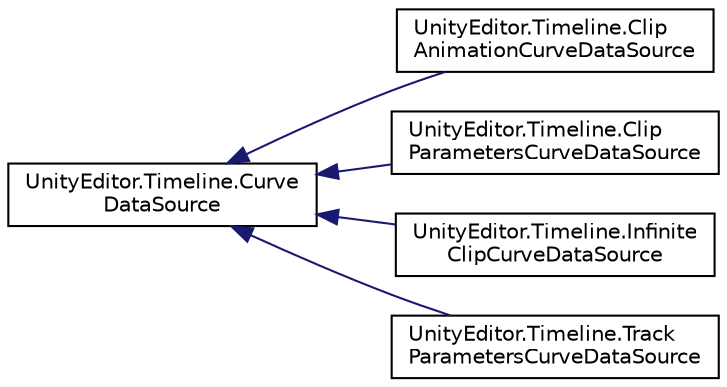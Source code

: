 digraph "Graphical Class Hierarchy"
{
 // LATEX_PDF_SIZE
  edge [fontname="Helvetica",fontsize="10",labelfontname="Helvetica",labelfontsize="10"];
  node [fontname="Helvetica",fontsize="10",shape=record];
  rankdir="LR";
  Node0 [label="UnityEditor.Timeline.Curve\lDataSource",height=0.2,width=0.4,color="black", fillcolor="white", style="filled",URL="$class_unity_editor_1_1_timeline_1_1_curve_data_source.html",tooltip=" "];
  Node0 -> Node1 [dir="back",color="midnightblue",fontsize="10",style="solid",fontname="Helvetica"];
  Node1 [label="UnityEditor.Timeline.Clip\lAnimationCurveDataSource",height=0.2,width=0.4,color="black", fillcolor="white", style="filled",URL="$class_unity_editor_1_1_timeline_1_1_clip_animation_curve_data_source.html",tooltip=" "];
  Node0 -> Node2 [dir="back",color="midnightblue",fontsize="10",style="solid",fontname="Helvetica"];
  Node2 [label="UnityEditor.Timeline.Clip\lParametersCurveDataSource",height=0.2,width=0.4,color="black", fillcolor="white", style="filled",URL="$class_unity_editor_1_1_timeline_1_1_clip_parameters_curve_data_source.html",tooltip=" "];
  Node0 -> Node3 [dir="back",color="midnightblue",fontsize="10",style="solid",fontname="Helvetica"];
  Node3 [label="UnityEditor.Timeline.Infinite\lClipCurveDataSource",height=0.2,width=0.4,color="black", fillcolor="white", style="filled",URL="$class_unity_editor_1_1_timeline_1_1_infinite_clip_curve_data_source.html",tooltip=" "];
  Node0 -> Node4 [dir="back",color="midnightblue",fontsize="10",style="solid",fontname="Helvetica"];
  Node4 [label="UnityEditor.Timeline.Track\lParametersCurveDataSource",height=0.2,width=0.4,color="black", fillcolor="white", style="filled",URL="$class_unity_editor_1_1_timeline_1_1_track_parameters_curve_data_source.html",tooltip=" "];
}
